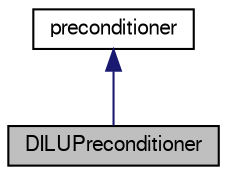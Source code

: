 digraph "DILUPreconditioner"
{
  bgcolor="transparent";
  edge [fontname="FreeSans",fontsize="10",labelfontname="FreeSans",labelfontsize="10"];
  node [fontname="FreeSans",fontsize="10",shape=record];
  Node1 [label="DILUPreconditioner",height=0.2,width=0.4,color="black", fillcolor="grey75", style="filled" fontcolor="black"];
  Node2 -> Node1 [dir="back",color="midnightblue",fontsize="10",style="solid",fontname="FreeSans"];
  Node2 [label="preconditioner",height=0.2,width=0.4,color="black",URL="$a01895.html",tooltip="Abstract base-class for lduMatrix preconditioners. "];
}
